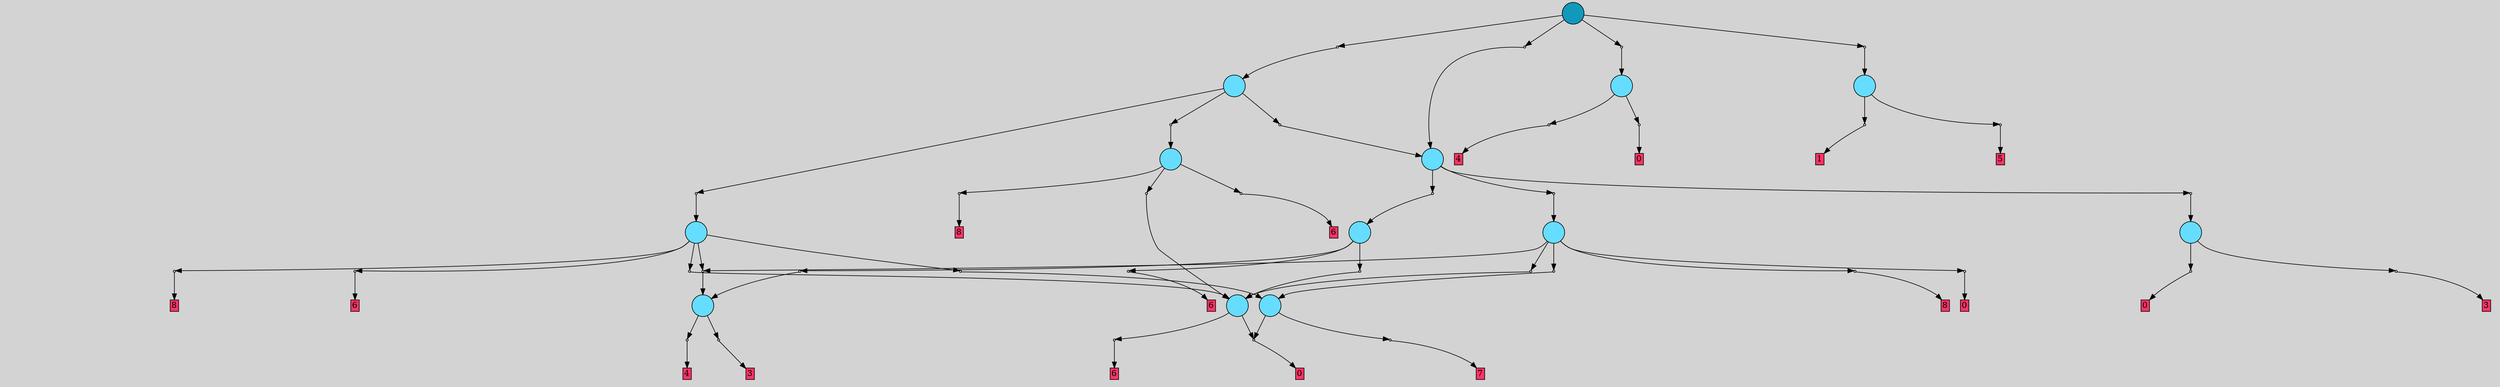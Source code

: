 // File exported with GEGELATI v1.3.1
// On the 2024-04-12 16:11:16
// With the File::TPGGraphDotExporter
digraph{
	graph[pad = "0.212, 0.055" bgcolor = lightgray]
	node[shape=circle style = filled label = ""]
		T0 [fillcolor="#66ddff"]
		T1 [fillcolor="#66ddff"]
		T2 [fillcolor="#66ddff"]
		T3 [fillcolor="#66ddff"]
		T4 [fillcolor="#66ddff"]
		T5 [fillcolor="#66ddff"]
		T6 [fillcolor="#66ddff"]
		T7 [fillcolor="#66ddff"]
		T8 [fillcolor="#66ddff"]
		T9 [fillcolor="#66ddff"]
		T10 [fillcolor="#66ddff"]
		T11 [fillcolor="#66ddff"]
		T12 [fillcolor="#1199bb"]
		P0 [fillcolor="#cccccc" shape=point] //
		I0 [shape=box style=invis label=""]
		P0 -> I0[style=invis]
		A0 [fillcolor="#ff3366" shape=box margin=0.03 width=0 height=0 label="3"]
		T0 -> P0 -> A0
		P1 [fillcolor="#cccccc" shape=point] //
		I1 [shape=box style=invis label="4|0&3|4#1|6#0|7#4|4#0|2#4|0&#92;n"]
		P1 -> I1[style=invis]
		A1 [fillcolor="#ff3366" shape=box margin=0.03 width=0 height=0 label="4"]
		T0 -> P1 -> A1
		P2 [fillcolor="#cccccc" shape=point] //
		I2 [shape=box style=invis label="11|0&3|1#4|6#4|3#4|2#1|0#4|7&#92;n"]
		P2 -> I2[style=invis]
		A2 [fillcolor="#ff3366" shape=box margin=0.03 width=0 height=0 label="0"]
		T1 -> P2 -> A2
		P3 [fillcolor="#cccccc" shape=point] //
		I3 [shape=box style=invis label="1|0&1|6#0|4#0|4#0|7#1|1#1|1&#92;n"]
		P3 -> I3[style=invis]
		A3 [fillcolor="#ff3366" shape=box margin=0.03 width=0 height=0 label="6"]
		T1 -> P3 -> A3
		P4 [fillcolor="#cccccc" shape=point] //
		I4 [shape=box style=invis label="4|0&4|6#2|4#1|6#4|5#0|0#0|3&#92;n"]
		P4 -> I4[style=invis]
		A4 [fillcolor="#ff3366" shape=box margin=0.03 width=0 height=0 label="1"]
		T2 -> P4 -> A4
		P5 [fillcolor="#cccccc" shape=point] //
		I5 [shape=box style=invis label="6|7&3|1#2|1#2|3#0|6#3|6#3|4&#92;n8|0&0|1#2|0#0|6#0|1#0|7#4|0&#92;n"]
		P5 -> I5[style=invis]
		A5 [fillcolor="#ff3366" shape=box margin=0.03 width=0 height=0 label="5"]
		T2 -> P5 -> A5
		P6 [fillcolor="#cccccc" shape=point] //
		I6 [shape=box style=invis label="1|0&2|2#1|7#1|0#4|5#3|1#0|1&#92;n"]
		P6 -> I6[style=invis]
		A6 [fillcolor="#ff3366" shape=box margin=0.03 width=0 height=0 label="7"]
		T3 -> P6 -> A6
		T3 -> P2
		P7 [fillcolor="#cccccc" shape=point] //
		I7 [shape=box style=invis label="6|0&3|7#4|3#2|4#4|5#3|6#2|3&#92;n"]
		P7 -> I7[style=invis]
		A7 [fillcolor="#ff3366" shape=box margin=0.03 width=0 height=0 label="3"]
		T4 -> P7 -> A7
		P8 [fillcolor="#cccccc" shape=point] //
		I8 [shape=box style=invis label="9|0&2|5#4|3#0|7#2|4#2|4#0|7&#92;n"]
		P8 -> I8[style=invis]
		A8 [fillcolor="#ff3366" shape=box margin=0.03 width=0 height=0 label="0"]
		T4 -> P8 -> A8
		P9 [fillcolor="#cccccc" shape=point] //
		I9 [shape=box style=invis label="3|0&1|6#0|4#1|4#0|7#1|1#1|1&#92;n"]
		P9 -> I9[style=invis]
		A9 [fillcolor="#ff3366" shape=box margin=0.03 width=0 height=0 label="4"]
		T5 -> P9 -> A9
		P10 [fillcolor="#cccccc" shape=point] //
		I10 [shape=box style=invis label="6|0&4|4#3|1#2|7#2|0#0|7#4|1&#92;n"]
		P10 -> I10[style=invis]
		A10 [fillcolor="#ff3366" shape=box margin=0.03 width=0 height=0 label="0"]
		T5 -> P10 -> A10
		P11 [fillcolor="#cccccc" shape=point] //
		I11 [shape=box style=invis label="2|7&1|2#1|6#3|2#0|4#0|4#0|4&#92;n9|0&0|7#0|3#0|6#0|5#2|4#3|1&#92;n"]
		P11 -> I11[style=invis]
		T6 -> P11 -> T1
		P12 [fillcolor="#cccccc" shape=point] //
		I12 [shape=box style=invis label="6|7&3|1#2|1#2|3#0|6#3|6#3|4&#92;n8|0&0|1#2|0#0|6#0|1#0|7#4|0&#92;n"]
		P12 -> I12[style=invis]
		A11 [fillcolor="#ff3366" shape=box margin=0.03 width=0 height=0 label="6"]
		T6 -> P12 -> A11
		P13 [fillcolor="#cccccc" shape=point] //
		I13 [shape=box style=invis label="6|1&3|2#3|7#3|3#2|2#4|1#0|2&#92;n1|0&3|1#0|1#2|1#4|4#2|2#0|4&#92;n"]
		P13 -> I13[style=invis]
		T6 -> P13 -> T0
		P14 [fillcolor="#cccccc" shape=point] //
		I14 [shape=box style=invis label="3|6&1|4#3|5#2|1#1|0#0|6#2|7&#92;n2|0&0|6#1|3#1|1#3|2#1|7#1|5&#92;n"]
		P14 -> I14[style=invis]
		A12 [fillcolor="#ff3366" shape=box margin=0.03 width=0 height=0 label="0"]
		T7 -> P14 -> A12
		P15 [fillcolor="#cccccc" shape=point] //
		I15 [shape=box style=invis label="6|1&3|2#3|7#3|3#2|0#4|1#0|2&#92;n1|0&3|1#0|1#2|1#4|4#2|2#0|4&#92;n"]
		P15 -> I15[style=invis]
		T7 -> P15 -> T0
		P16 [fillcolor="#cccccc" shape=point] //
		I16 [shape=box style=invis label="6|7&3|1#2|1#2|3#0|6#3|6#3|4&#92;n8|0&0|1#2|0#1|6#0|1#0|7#4|0&#92;n"]
		P16 -> I16[style=invis]
		T7 -> P16 -> T3
		P17 [fillcolor="#cccccc" shape=point] //
		I17 [shape=box style=invis label="11|0&0|5#3|3#1|6#2|2#1|2#2|7&#92;n9|0&3|4#0|0#2|4#1|1#1|1#4|3&#92;n"]
		P17 -> I17[style=invis]
		T7 -> P17 -> T1
		P18 [fillcolor="#cccccc" shape=point] //
		I18 [shape=box style=invis label="3|0&3|4#0|3#3|0#3|3#1|3#0|4&#92;n"]
		P18 -> I18[style=invis]
		A13 [fillcolor="#ff3366" shape=box margin=0.03 width=0 height=0 label="8"]
		T7 -> P18 -> A13
		P19 [fillcolor="#cccccc" shape=point] //
		I19 [shape=box style=invis label="3|6&1|4#3|5#2|1#1|0#0|6#2|7&#92;n2|0&0|6#1|3#1|1#3|2#1|7#2|5&#92;n"]
		P19 -> I19[style=invis]
		A14 [fillcolor="#ff3366" shape=box margin=0.03 width=0 height=0 label="8"]
		T8 -> P19 -> A14
		P20 [fillcolor="#cccccc" shape=point] //
		I20 [shape=box style=invis label="11|3&2|6#3|7#1|0#3|2#3|6#0|4&#92;n8|5&2|1#4|3#4|6#3|6#4|2#1|0&#92;n8|0&1|5#0|3#3|2#3|5#2|4#0|5&#92;n"]
		P20 -> I20[style=invis]
		A15 [fillcolor="#ff3366" shape=box margin=0.03 width=0 height=0 label="6"]
		T8 -> P20 -> A15
		P21 [fillcolor="#cccccc" shape=point] //
		I21 [shape=box style=invis label="11|0&0|5#3|3#1|6#2|2#2|2#2|7&#92;n9|0&3|4#0|0#2|4#1|1#1|1#4|3&#92;n"]
		P21 -> I21[style=invis]
		T8 -> P21 -> T1
		P22 [fillcolor="#cccccc" shape=point] //
		I22 [shape=box style=invis label="9|0&3|4#0|0#2|4#1|1#1|1#4|3&#92;n"]
		P22 -> I22[style=invis]
		T9 -> P22 -> T1
		T9 -> P15
		P23 [fillcolor="#cccccc" shape=point] //
		I23 [shape=box style=invis label="4|0&4|4#3|7#3|7#3|6#0|2#4|1&#92;n"]
		P23 -> I23[style=invis]
		T9 -> P23 -> T3
		P24 [fillcolor="#cccccc" shape=point] //
		I24 [shape=box style=invis label="2|0&4|7#3|4#1|6#1|7#4|5#3|6&#92;n"]
		P24 -> I24[style=invis]
		A16 [fillcolor="#ff3366" shape=box margin=0.03 width=0 height=0 label="8"]
		T9 -> P24 -> A16
		P25 [fillcolor="#cccccc" shape=point] //
		I25 [shape=box style=invis label="1|0&1|4#2|1#0|7#2|4#4|7#1|7&#92;n"]
		P25 -> I25[style=invis]
		A17 [fillcolor="#ff3366" shape=box margin=0.03 width=0 height=0 label="6"]
		T9 -> P25 -> A17
		P26 [fillcolor="#cccccc" shape=point] //
		I26 [shape=box style=invis label="6|0&3|5#3|1#2|7#3|0#0|7#4|1&#92;n"]
		P26 -> I26[style=invis]
		T10 -> P26 -> T4
		P27 [fillcolor="#cccccc" shape=point] //
		I27 [shape=box style=invis label="2|7&1|2#1|6#3|2#0|4#0|4#0|4&#92;n9|0&0|7#0|3#0|6#0|5#2|4#3|1&#92;n"]
		P27 -> I27[style=invis]
		T10 -> P27 -> T7
		P28 [fillcolor="#cccccc" shape=point] //
		I28 [shape=box style=invis label="3|0&1|6#0|4#1|4#0|7#1|1#1|1&#92;n"]
		P28 -> I28[style=invis]
		T10 -> P28 -> T6
		P29 [fillcolor="#cccccc" shape=point] //
		I29 [shape=box style=invis label="6|7&1|2#0|1#2|0#1|6#4|5#1|6&#92;n8|0&0|1#2|0#1|6#0|1#0|7#1|0&#92;n"]
		P29 -> I29[style=invis]
		T11 -> P29 -> T10
		P30 [fillcolor="#cccccc" shape=point] //
		I30 [shape=box style=invis label="3|0&1|6#0|4#1|4#0|7#1|1#1|7&#92;n"]
		P30 -> I30[style=invis]
		T11 -> P30 -> T9
		P31 [fillcolor="#cccccc" shape=point] //
		I31 [shape=box style=invis label="6|0&2|5#4|1#1|7#3|0#0|7#1|0&#92;n"]
		P31 -> I31[style=invis]
		T11 -> P31 -> T8
		P32 [fillcolor="#cccccc" shape=point] //
		I32 [shape=box style=invis label="7|5&2|3#4|3#1|0#3|4#1|3#3|4&#92;n2|0&3|6#0|5#3|1#1|2#1|3#0|4&#92;n6|0&0|0#2|4#1|5#0|6#2|7#1|3&#92;n"]
		P32 -> I32[style=invis]
		T12 -> P32 -> T11
		P33 [fillcolor="#cccccc" shape=point] //
		I33 [shape=box style=invis label="8|7&2|3#4|5#1|4#3|5#1|2#3|2&#92;n8|0&0|1#2|0#1|6#0|1#0|7#1|0&#92;n"]
		P33 -> I33[style=invis]
		T12 -> P33 -> T10
		P34 [fillcolor="#cccccc" shape=point] //
		I34 [shape=box style=invis label="4|0&3|1#1|4#1|1#3|7#2|7#1|4&#92;n"]
		P34 -> I34[style=invis]
		T12 -> P34 -> T5
		P35 [fillcolor="#cccccc" shape=point] //
		I35 [shape=box style=invis label="4|3&0|6#1|0#4|1#2|5#4|0#1|6&#92;n11|2&1|0#1|3#0|4#0|5#4|4#0|7&#92;n8|0&1|5#0|3#0|2#3|5#2|4#0|5&#92;n"]
		P35 -> I35[style=invis]
		T12 -> P35 -> T2
		{ rank= same T12 }
}
